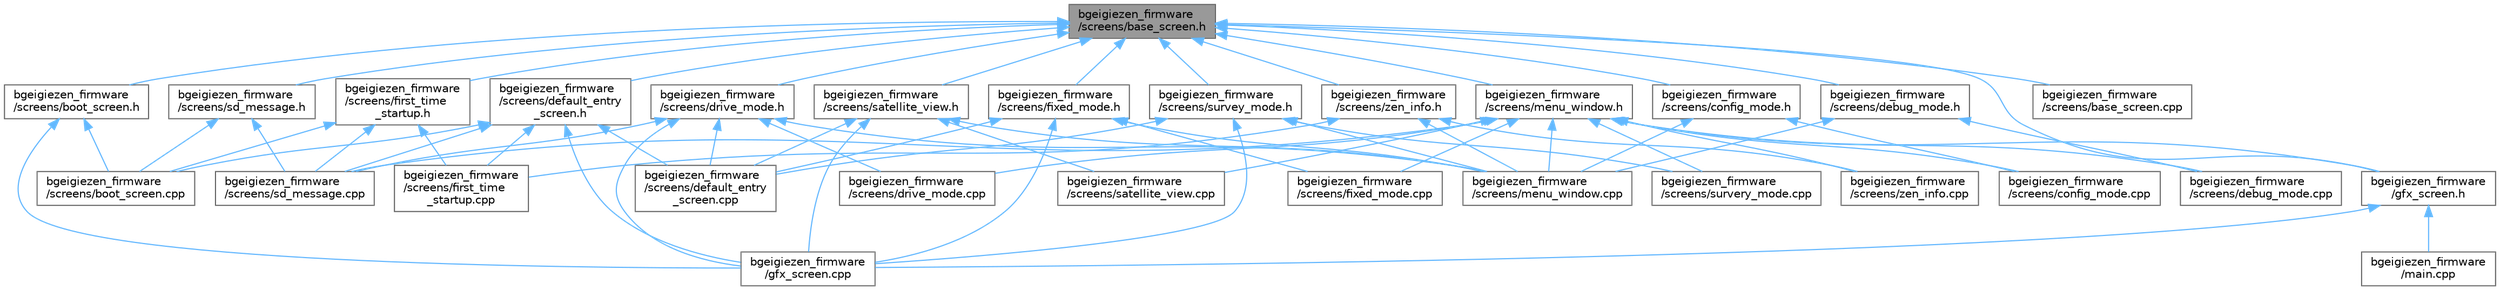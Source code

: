 digraph "bgeigiezen_firmware/screens/base_screen.h"
{
 // LATEX_PDF_SIZE
  bgcolor="transparent";
  edge [fontname=Helvetica,fontsize=10,labelfontname=Helvetica,labelfontsize=10];
  node [fontname=Helvetica,fontsize=10,shape=box,height=0.2,width=0.4];
  Node1 [id="Node000001",label="bgeigiezen_firmware\l/screens/base_screen.h",height=0.2,width=0.4,color="gray40", fillcolor="grey60", style="filled", fontcolor="black",tooltip=" "];
  Node1 -> Node2 [id="edge1_Node000001_Node000002",dir="back",color="steelblue1",style="solid",tooltip=" "];
  Node2 [id="Node000002",label="bgeigiezen_firmware\l/gfx_screen.h",height=0.2,width=0.4,color="grey40", fillcolor="white", style="filled",URL="$gfx__screen_8h.html",tooltip=" "];
  Node2 -> Node3 [id="edge2_Node000002_Node000003",dir="back",color="steelblue1",style="solid",tooltip=" "];
  Node3 [id="Node000003",label="bgeigiezen_firmware\l/gfx_screen.cpp",height=0.2,width=0.4,color="grey40", fillcolor="white", style="filled",URL="$gfx__screen_8cpp.html",tooltip=" "];
  Node2 -> Node4 [id="edge3_Node000002_Node000004",dir="back",color="steelblue1",style="solid",tooltip=" "];
  Node4 [id="Node000004",label="bgeigiezen_firmware\l/main.cpp",height=0.2,width=0.4,color="grey40", fillcolor="white", style="filled",URL="$bgeigiezen__firmware_2main_8cpp.html",tooltip=" "];
  Node1 -> Node5 [id="edge4_Node000001_Node000005",dir="back",color="steelblue1",style="solid",tooltip=" "];
  Node5 [id="Node000005",label="bgeigiezen_firmware\l/screens/base_screen.cpp",height=0.2,width=0.4,color="grey40", fillcolor="white", style="filled",URL="$base__screen_8cpp.html",tooltip=" "];
  Node1 -> Node6 [id="edge5_Node000001_Node000006",dir="back",color="steelblue1",style="solid",tooltip=" "];
  Node6 [id="Node000006",label="bgeigiezen_firmware\l/screens/boot_screen.h",height=0.2,width=0.4,color="grey40", fillcolor="white", style="filled",URL="$boot__screen_8h.html",tooltip=" "];
  Node6 -> Node3 [id="edge6_Node000006_Node000003",dir="back",color="steelblue1",style="solid",tooltip=" "];
  Node6 -> Node7 [id="edge7_Node000006_Node000007",dir="back",color="steelblue1",style="solid",tooltip=" "];
  Node7 [id="Node000007",label="bgeigiezen_firmware\l/screens/boot_screen.cpp",height=0.2,width=0.4,color="grey40", fillcolor="white", style="filled",URL="$boot__screen_8cpp.html",tooltip=" "];
  Node1 -> Node8 [id="edge8_Node000001_Node000008",dir="back",color="steelblue1",style="solid",tooltip=" "];
  Node8 [id="Node000008",label="bgeigiezen_firmware\l/screens/config_mode.h",height=0.2,width=0.4,color="grey40", fillcolor="white", style="filled",URL="$config__mode_8h.html",tooltip=" "];
  Node8 -> Node9 [id="edge9_Node000008_Node000009",dir="back",color="steelblue1",style="solid",tooltip=" "];
  Node9 [id="Node000009",label="bgeigiezen_firmware\l/screens/config_mode.cpp",height=0.2,width=0.4,color="grey40", fillcolor="white", style="filled",URL="$config__mode_8cpp.html",tooltip=" "];
  Node8 -> Node10 [id="edge10_Node000008_Node000010",dir="back",color="steelblue1",style="solid",tooltip=" "];
  Node10 [id="Node000010",label="bgeigiezen_firmware\l/screens/menu_window.cpp",height=0.2,width=0.4,color="grey40", fillcolor="white", style="filled",URL="$menu__window_8cpp.html",tooltip=" "];
  Node1 -> Node11 [id="edge11_Node000001_Node000011",dir="back",color="steelblue1",style="solid",tooltip=" "];
  Node11 [id="Node000011",label="bgeigiezen_firmware\l/screens/debug_mode.h",height=0.2,width=0.4,color="grey40", fillcolor="white", style="filled",URL="$debug__mode_8h.html",tooltip=" "];
  Node11 -> Node12 [id="edge12_Node000011_Node000012",dir="back",color="steelblue1",style="solid",tooltip=" "];
  Node12 [id="Node000012",label="bgeigiezen_firmware\l/screens/debug_mode.cpp",height=0.2,width=0.4,color="grey40", fillcolor="white", style="filled",URL="$debug__mode_8cpp.html",tooltip=" "];
  Node11 -> Node10 [id="edge13_Node000011_Node000010",dir="back",color="steelblue1",style="solid",tooltip=" "];
  Node1 -> Node13 [id="edge14_Node000001_Node000013",dir="back",color="steelblue1",style="solid",tooltip=" "];
  Node13 [id="Node000013",label="bgeigiezen_firmware\l/screens/default_entry\l_screen.h",height=0.2,width=0.4,color="grey40", fillcolor="white", style="filled",URL="$default__entry__screen_8h.html",tooltip=" "];
  Node13 -> Node3 [id="edge15_Node000013_Node000003",dir="back",color="steelblue1",style="solid",tooltip=" "];
  Node13 -> Node7 [id="edge16_Node000013_Node000007",dir="back",color="steelblue1",style="solid",tooltip=" "];
  Node13 -> Node14 [id="edge17_Node000013_Node000014",dir="back",color="steelblue1",style="solid",tooltip=" "];
  Node14 [id="Node000014",label="bgeigiezen_firmware\l/screens/default_entry\l_screen.cpp",height=0.2,width=0.4,color="grey40", fillcolor="white", style="filled",URL="$default__entry__screen_8cpp.html",tooltip=" "];
  Node13 -> Node15 [id="edge18_Node000013_Node000015",dir="back",color="steelblue1",style="solid",tooltip=" "];
  Node15 [id="Node000015",label="bgeigiezen_firmware\l/screens/first_time\l_startup.cpp",height=0.2,width=0.4,color="grey40", fillcolor="white", style="filled",URL="$first__time__startup_8cpp.html",tooltip=" "];
  Node13 -> Node16 [id="edge19_Node000013_Node000016",dir="back",color="steelblue1",style="solid",tooltip=" "];
  Node16 [id="Node000016",label="bgeigiezen_firmware\l/screens/sd_message.cpp",height=0.2,width=0.4,color="grey40", fillcolor="white", style="filled",URL="$sd__message_8cpp.html",tooltip=" "];
  Node1 -> Node17 [id="edge20_Node000001_Node000017",dir="back",color="steelblue1",style="solid",tooltip=" "];
  Node17 [id="Node000017",label="bgeigiezen_firmware\l/screens/drive_mode.h",height=0.2,width=0.4,color="grey40", fillcolor="white", style="filled",URL="$drive__mode_8h.html",tooltip=" "];
  Node17 -> Node3 [id="edge21_Node000017_Node000003",dir="back",color="steelblue1",style="solid",tooltip=" "];
  Node17 -> Node14 [id="edge22_Node000017_Node000014",dir="back",color="steelblue1",style="solid",tooltip=" "];
  Node17 -> Node18 [id="edge23_Node000017_Node000018",dir="back",color="steelblue1",style="solid",tooltip=" "];
  Node18 [id="Node000018",label="bgeigiezen_firmware\l/screens/drive_mode.cpp",height=0.2,width=0.4,color="grey40", fillcolor="white", style="filled",URL="$drive__mode_8cpp.html",tooltip=" "];
  Node17 -> Node10 [id="edge24_Node000017_Node000010",dir="back",color="steelblue1",style="solid",tooltip=" "];
  Node17 -> Node16 [id="edge25_Node000017_Node000016",dir="back",color="steelblue1",style="solid",tooltip=" "];
  Node1 -> Node19 [id="edge26_Node000001_Node000019",dir="back",color="steelblue1",style="solid",tooltip=" "];
  Node19 [id="Node000019",label="bgeigiezen_firmware\l/screens/first_time\l_startup.h",height=0.2,width=0.4,color="grey40", fillcolor="white", style="filled",URL="$first__time__startup_8h.html",tooltip=" "];
  Node19 -> Node7 [id="edge27_Node000019_Node000007",dir="back",color="steelblue1",style="solid",tooltip=" "];
  Node19 -> Node15 [id="edge28_Node000019_Node000015",dir="back",color="steelblue1",style="solid",tooltip=" "];
  Node19 -> Node16 [id="edge29_Node000019_Node000016",dir="back",color="steelblue1",style="solid",tooltip=" "];
  Node1 -> Node20 [id="edge30_Node000001_Node000020",dir="back",color="steelblue1",style="solid",tooltip=" "];
  Node20 [id="Node000020",label="bgeigiezen_firmware\l/screens/fixed_mode.h",height=0.2,width=0.4,color="grey40", fillcolor="white", style="filled",URL="$fixed__mode_8h.html",tooltip=" "];
  Node20 -> Node3 [id="edge31_Node000020_Node000003",dir="back",color="steelblue1",style="solid",tooltip=" "];
  Node20 -> Node14 [id="edge32_Node000020_Node000014",dir="back",color="steelblue1",style="solid",tooltip=" "];
  Node20 -> Node21 [id="edge33_Node000020_Node000021",dir="back",color="steelblue1",style="solid",tooltip=" "];
  Node21 [id="Node000021",label="bgeigiezen_firmware\l/screens/fixed_mode.cpp",height=0.2,width=0.4,color="grey40", fillcolor="white", style="filled",URL="$fixed__mode_8cpp.html",tooltip=" "];
  Node20 -> Node10 [id="edge34_Node000020_Node000010",dir="back",color="steelblue1",style="solid",tooltip=" "];
  Node1 -> Node22 [id="edge35_Node000001_Node000022",dir="back",color="steelblue1",style="solid",tooltip=" "];
  Node22 [id="Node000022",label="bgeigiezen_firmware\l/screens/menu_window.h",height=0.2,width=0.4,color="grey40", fillcolor="white", style="filled",URL="$menu__window_8h.html",tooltip=" "];
  Node22 -> Node2 [id="edge36_Node000022_Node000002",dir="back",color="steelblue1",style="solid",tooltip=" "];
  Node22 -> Node9 [id="edge37_Node000022_Node000009",dir="back",color="steelblue1",style="solid",tooltip=" "];
  Node22 -> Node12 [id="edge38_Node000022_Node000012",dir="back",color="steelblue1",style="solid",tooltip=" "];
  Node22 -> Node18 [id="edge39_Node000022_Node000018",dir="back",color="steelblue1",style="solid",tooltip=" "];
  Node22 -> Node21 [id="edge40_Node000022_Node000021",dir="back",color="steelblue1",style="solid",tooltip=" "];
  Node22 -> Node10 [id="edge41_Node000022_Node000010",dir="back",color="steelblue1",style="solid",tooltip=" "];
  Node22 -> Node23 [id="edge42_Node000022_Node000023",dir="back",color="steelblue1",style="solid",tooltip=" "];
  Node23 [id="Node000023",label="bgeigiezen_firmware\l/screens/satellite_view.cpp",height=0.2,width=0.4,color="grey40", fillcolor="white", style="filled",URL="$satellite__view_8cpp.html",tooltip=" "];
  Node22 -> Node16 [id="edge43_Node000022_Node000016",dir="back",color="steelblue1",style="solid",tooltip=" "];
  Node22 -> Node24 [id="edge44_Node000022_Node000024",dir="back",color="steelblue1",style="solid",tooltip=" "];
  Node24 [id="Node000024",label="bgeigiezen_firmware\l/screens/survery_mode.cpp",height=0.2,width=0.4,color="grey40", fillcolor="white", style="filled",URL="$survery__mode_8cpp.html",tooltip=" "];
  Node22 -> Node25 [id="edge45_Node000022_Node000025",dir="back",color="steelblue1",style="solid",tooltip=" "];
  Node25 [id="Node000025",label="bgeigiezen_firmware\l/screens/zen_info.cpp",height=0.2,width=0.4,color="grey40", fillcolor="white", style="filled",URL="$zen__info_8cpp.html",tooltip=" "];
  Node1 -> Node26 [id="edge46_Node000001_Node000026",dir="back",color="steelblue1",style="solid",tooltip=" "];
  Node26 [id="Node000026",label="bgeigiezen_firmware\l/screens/satellite_view.h",height=0.2,width=0.4,color="grey40", fillcolor="white", style="filled",URL="$satellite__view_8h.html",tooltip=" "];
  Node26 -> Node3 [id="edge47_Node000026_Node000003",dir="back",color="steelblue1",style="solid",tooltip=" "];
  Node26 -> Node14 [id="edge48_Node000026_Node000014",dir="back",color="steelblue1",style="solid",tooltip=" "];
  Node26 -> Node10 [id="edge49_Node000026_Node000010",dir="back",color="steelblue1",style="solid",tooltip=" "];
  Node26 -> Node23 [id="edge50_Node000026_Node000023",dir="back",color="steelblue1",style="solid",tooltip=" "];
  Node1 -> Node27 [id="edge51_Node000001_Node000027",dir="back",color="steelblue1",style="solid",tooltip=" "];
  Node27 [id="Node000027",label="bgeigiezen_firmware\l/screens/sd_message.h",height=0.2,width=0.4,color="grey40", fillcolor="white", style="filled",URL="$sd__message_8h.html",tooltip=" "];
  Node27 -> Node7 [id="edge52_Node000027_Node000007",dir="back",color="steelblue1",style="solid",tooltip=" "];
  Node27 -> Node16 [id="edge53_Node000027_Node000016",dir="back",color="steelblue1",style="solid",tooltip=" "];
  Node1 -> Node28 [id="edge54_Node000001_Node000028",dir="back",color="steelblue1",style="solid",tooltip=" "];
  Node28 [id="Node000028",label="bgeigiezen_firmware\l/screens/survey_mode.h",height=0.2,width=0.4,color="grey40", fillcolor="white", style="filled",URL="$survey__mode_8h.html",tooltip=" "];
  Node28 -> Node3 [id="edge55_Node000028_Node000003",dir="back",color="steelblue1",style="solid",tooltip=" "];
  Node28 -> Node14 [id="edge56_Node000028_Node000014",dir="back",color="steelblue1",style="solid",tooltip=" "];
  Node28 -> Node10 [id="edge57_Node000028_Node000010",dir="back",color="steelblue1",style="solid",tooltip=" "];
  Node28 -> Node24 [id="edge58_Node000028_Node000024",dir="back",color="steelblue1",style="solid",tooltip=" "];
  Node1 -> Node29 [id="edge59_Node000001_Node000029",dir="back",color="steelblue1",style="solid",tooltip=" "];
  Node29 [id="Node000029",label="bgeigiezen_firmware\l/screens/zen_info.h",height=0.2,width=0.4,color="grey40", fillcolor="white", style="filled",URL="$zen__info_8h.html",tooltip=" "];
  Node29 -> Node15 [id="edge60_Node000029_Node000015",dir="back",color="steelblue1",style="solid",tooltip=" "];
  Node29 -> Node10 [id="edge61_Node000029_Node000010",dir="back",color="steelblue1",style="solid",tooltip=" "];
  Node29 -> Node25 [id="edge62_Node000029_Node000025",dir="back",color="steelblue1",style="solid",tooltip=" "];
}

